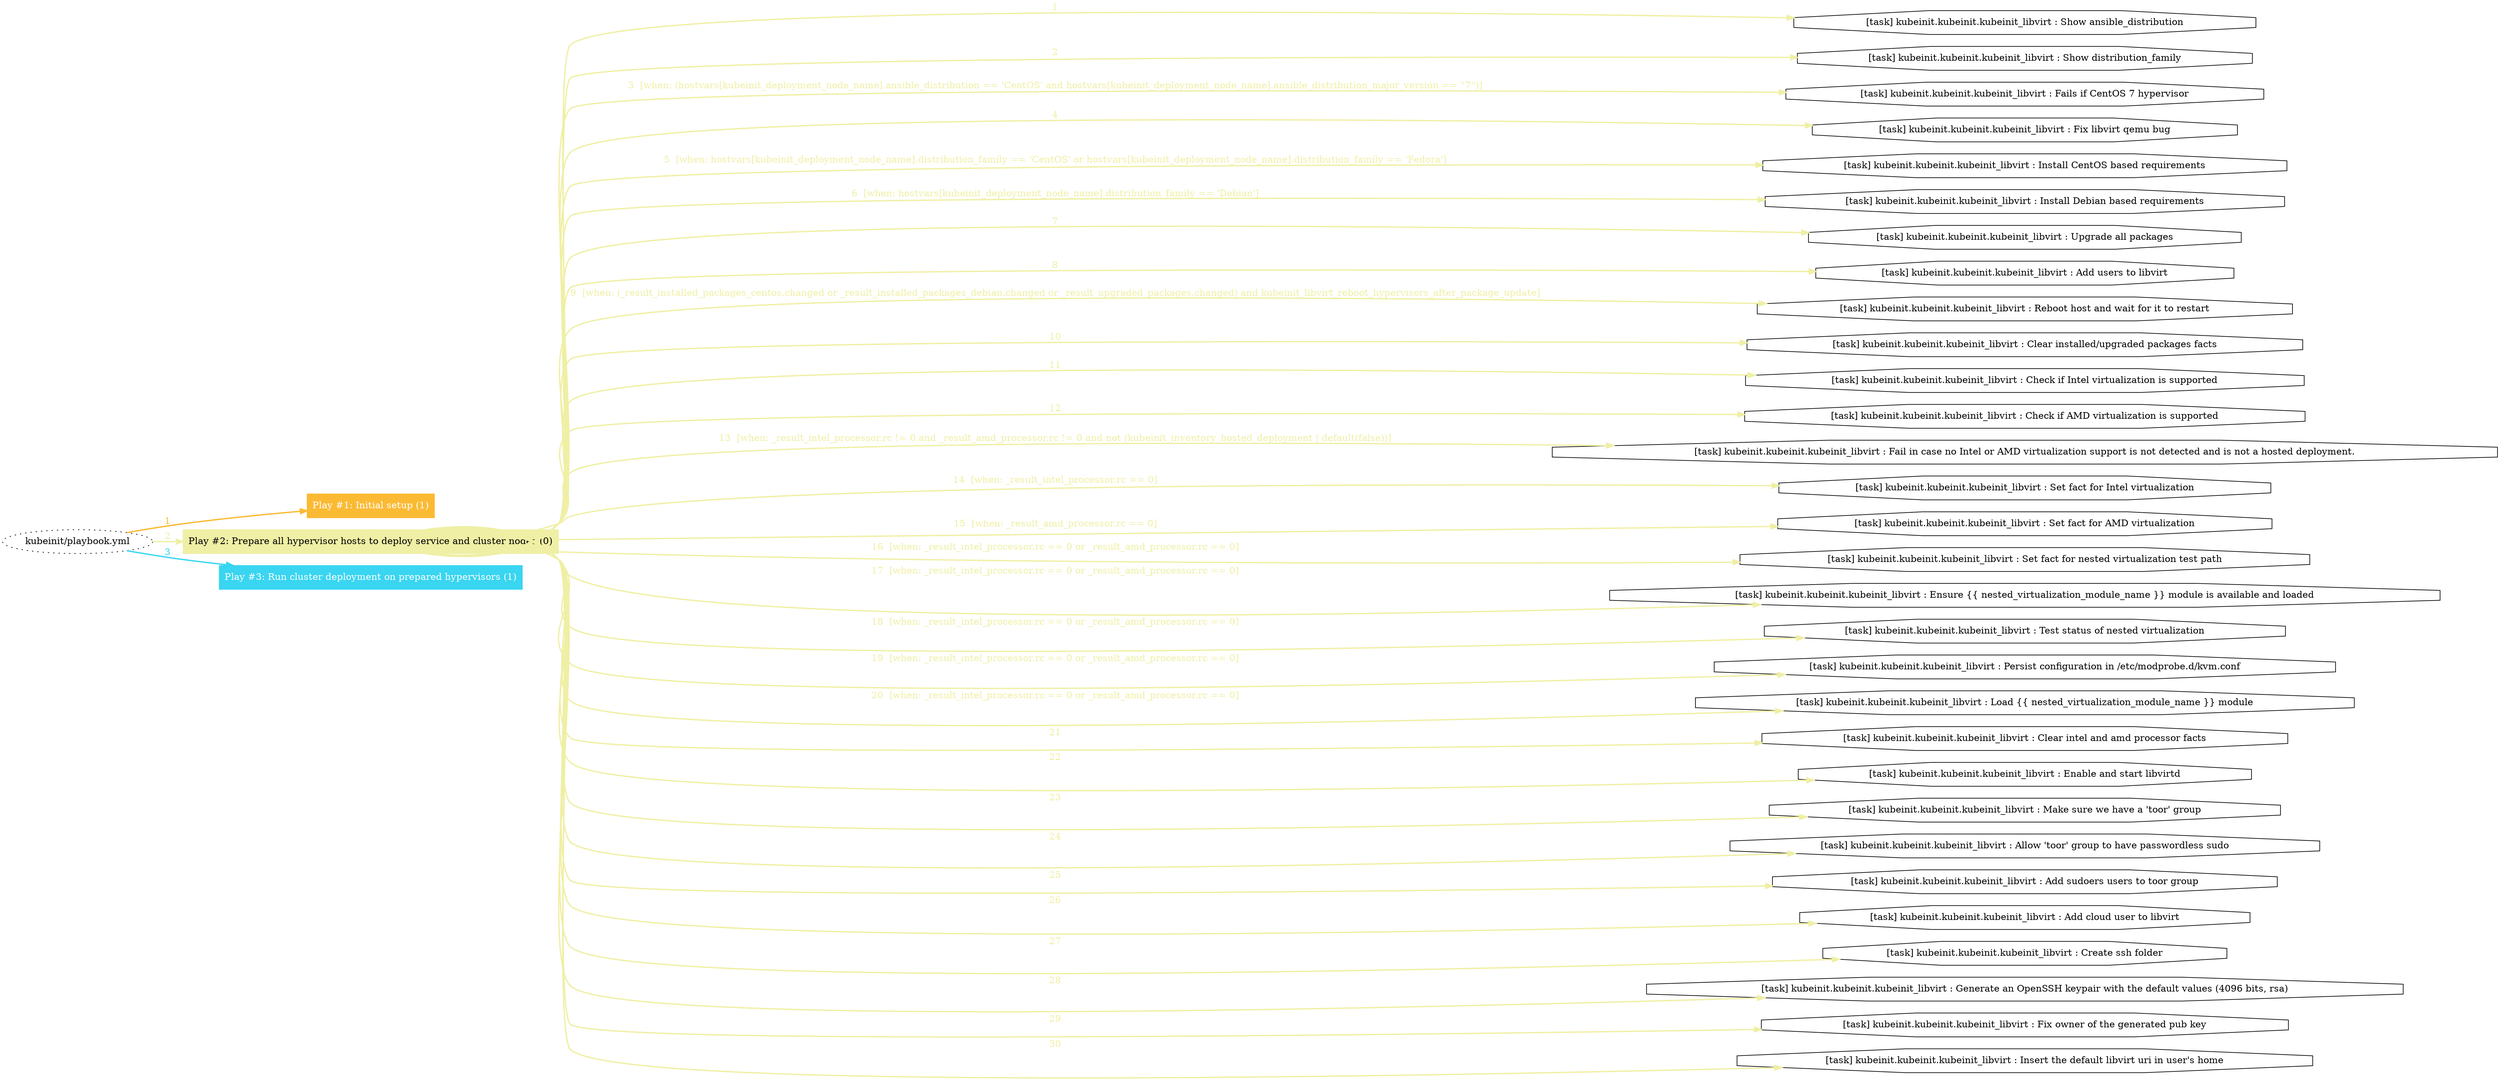 digraph "kubeinit/playbook.yml "{
	graph [concentrate=true ordering=in rankdir=LR ratio=fill]
	edge [esep=5 sep=10]
	"kubeinit/playbook.yml" [id=root_node style=dotted]
	subgraph "Play #1: Initial setup (1) "{
		"Play #1: Initial setup (1)" [color="#fbba34" fontcolor="#ffffff" id="play_5b47ab1e-8682-49b5-b578-3c15fc0ba3d2" shape=box style=filled tooltip=localhost]
		"kubeinit/playbook.yml" -> "Play #1: Initial setup (1)" [label=1 color="#fbba34" fontcolor="#fbba34" id="edge_c70d0d8c-6623-4912-b005-7eb5c59b0c84" style=bold]
	}
	subgraph "Play #2: Prepare all hypervisor hosts to deploy service and cluster nodes (0) "{
		"Play #2: Prepare all hypervisor hosts to deploy service and cluster nodes (0)" [color="#efefa5" fontcolor="#000000" id="play_fea3878f-073e-4fda-be82-2e098aa06c3e" shape=box style=filled tooltip=""]
		"kubeinit/playbook.yml" -> "Play #2: Prepare all hypervisor hosts to deploy service and cluster nodes (0)" [label=2 color="#efefa5" fontcolor="#efefa5" id="edge_5487587e-c949-4146-9d77-11965f5449f9" style=bold]
		"task_0d4617ae-9927-4ebb-b72f-1ffc30b8e2f7" [label="[task] kubeinit.kubeinit.kubeinit_libvirt : Show ansible_distribution" id="task_0d4617ae-9927-4ebb-b72f-1ffc30b8e2f7" shape=octagon tooltip="[task] kubeinit.kubeinit.kubeinit_libvirt : Show ansible_distribution"]
		"Play #2: Prepare all hypervisor hosts to deploy service and cluster nodes (0)" -> "task_0d4617ae-9927-4ebb-b72f-1ffc30b8e2f7" [label=1 color="#efefa5" fontcolor="#efefa5" id="edge_da8fc99f-94ef-4844-91a7-8ec71e2f5db5" style=bold]
		"task_153efb3c-ddac-46b0-ada5-3d5767c2f6d2" [label="[task] kubeinit.kubeinit.kubeinit_libvirt : Show distribution_family" id="task_153efb3c-ddac-46b0-ada5-3d5767c2f6d2" shape=octagon tooltip="[task] kubeinit.kubeinit.kubeinit_libvirt : Show distribution_family"]
		"Play #2: Prepare all hypervisor hosts to deploy service and cluster nodes (0)" -> "task_153efb3c-ddac-46b0-ada5-3d5767c2f6d2" [label=2 color="#efefa5" fontcolor="#efefa5" id="edge_35054f12-cd4a-45dd-8fd4-abe690460a5a" style=bold]
		"task_d11df055-5bdb-4604-aac4-3342b871bb4e" [label="[task] kubeinit.kubeinit.kubeinit_libvirt : Fails if CentOS 7 hypervisor" id="task_d11df055-5bdb-4604-aac4-3342b871bb4e" shape=octagon tooltip="[task] kubeinit.kubeinit.kubeinit_libvirt : Fails if CentOS 7 hypervisor"]
		"Play #2: Prepare all hypervisor hosts to deploy service and cluster nodes (0)" -> "task_d11df055-5bdb-4604-aac4-3342b871bb4e" [label="3  [when: (hostvars[kubeinit_deployment_node_name].ansible_distribution == 'CentOS' and hostvars[kubeinit_deployment_node_name].ansible_distribution_major_version == \"7\")]" color="#efefa5" fontcolor="#efefa5" id="edge_fb46759f-bce2-4e29-898b-0429a271310c" style=bold]
		"task_a966b340-606c-4f33-8c73-97d04ebfeab0" [label="[task] kubeinit.kubeinit.kubeinit_libvirt : Fix libvirt qemu bug" id="task_a966b340-606c-4f33-8c73-97d04ebfeab0" shape=octagon tooltip="[task] kubeinit.kubeinit.kubeinit_libvirt : Fix libvirt qemu bug"]
		"Play #2: Prepare all hypervisor hosts to deploy service and cluster nodes (0)" -> "task_a966b340-606c-4f33-8c73-97d04ebfeab0" [label=4 color="#efefa5" fontcolor="#efefa5" id="edge_c2613be8-8f10-4c70-ba38-a150b6eaa01c" style=bold]
		"task_944b3361-6b4e-4dd9-b6af-703f9868a0c6" [label="[task] kubeinit.kubeinit.kubeinit_libvirt : Install CentOS based requirements" id="task_944b3361-6b4e-4dd9-b6af-703f9868a0c6" shape=octagon tooltip="[task] kubeinit.kubeinit.kubeinit_libvirt : Install CentOS based requirements"]
		"Play #2: Prepare all hypervisor hosts to deploy service and cluster nodes (0)" -> "task_944b3361-6b4e-4dd9-b6af-703f9868a0c6" [label="5  [when: hostvars[kubeinit_deployment_node_name].distribution_family == 'CentOS' or hostvars[kubeinit_deployment_node_name].distribution_family == 'Fedora']" color="#efefa5" fontcolor="#efefa5" id="edge_acde49ba-a4c8-49e4-a2b5-bd5f38f2bbcd" style=bold]
		"task_922eca04-bf35-4e36-a7f6-2be41586ae0e" [label="[task] kubeinit.kubeinit.kubeinit_libvirt : Install Debian based requirements" id="task_922eca04-bf35-4e36-a7f6-2be41586ae0e" shape=octagon tooltip="[task] kubeinit.kubeinit.kubeinit_libvirt : Install Debian based requirements"]
		"Play #2: Prepare all hypervisor hosts to deploy service and cluster nodes (0)" -> "task_922eca04-bf35-4e36-a7f6-2be41586ae0e" [label="6  [when: hostvars[kubeinit_deployment_node_name].distribution_family == 'Debian']" color="#efefa5" fontcolor="#efefa5" id="edge_3b33bb34-9c02-4cd2-be3d-2b2df1fdfa56" style=bold]
		"task_9c64799d-2b5c-424b-89d8-91467feba832" [label="[task] kubeinit.kubeinit.kubeinit_libvirt : Upgrade all packages" id="task_9c64799d-2b5c-424b-89d8-91467feba832" shape=octagon tooltip="[task] kubeinit.kubeinit.kubeinit_libvirt : Upgrade all packages"]
		"Play #2: Prepare all hypervisor hosts to deploy service and cluster nodes (0)" -> "task_9c64799d-2b5c-424b-89d8-91467feba832" [label=7 color="#efefa5" fontcolor="#efefa5" id="edge_69957ecc-1ef8-4ab2-ba0d-0d6e458a5f49" style=bold]
		"task_207d8f91-3b98-4b98-9946-851e6f3c7fe9" [label="[task] kubeinit.kubeinit.kubeinit_libvirt : Add users to libvirt" id="task_207d8f91-3b98-4b98-9946-851e6f3c7fe9" shape=octagon tooltip="[task] kubeinit.kubeinit.kubeinit_libvirt : Add users to libvirt"]
		"Play #2: Prepare all hypervisor hosts to deploy service and cluster nodes (0)" -> "task_207d8f91-3b98-4b98-9946-851e6f3c7fe9" [label=8 color="#efefa5" fontcolor="#efefa5" id="edge_3e393c57-14a2-4865-8695-450bc59bb8da" style=bold]
		"task_4c19dd59-f895-42e3-8957-2c5096718df7" [label="[task] kubeinit.kubeinit.kubeinit_libvirt : Reboot host and wait for it to restart" id="task_4c19dd59-f895-42e3-8957-2c5096718df7" shape=octagon tooltip="[task] kubeinit.kubeinit.kubeinit_libvirt : Reboot host and wait for it to restart"]
		"Play #2: Prepare all hypervisor hosts to deploy service and cluster nodes (0)" -> "task_4c19dd59-f895-42e3-8957-2c5096718df7" [label="9  [when: (_result_installed_packages_centos.changed or _result_installed_packages_debian.changed or _result_upgraded_packages.changed) and kubeinit_libvirt_reboot_hypervisors_after_package_update]" color="#efefa5" fontcolor="#efefa5" id="edge_15264ee1-4dcd-40ea-a70b-ba8893b1958a" style=bold]
		"task_169f0a83-6746-45e9-8710-fa682f724f5e" [label="[task] kubeinit.kubeinit.kubeinit_libvirt : Clear installed/upgraded packages facts" id="task_169f0a83-6746-45e9-8710-fa682f724f5e" shape=octagon tooltip="[task] kubeinit.kubeinit.kubeinit_libvirt : Clear installed/upgraded packages facts"]
		"Play #2: Prepare all hypervisor hosts to deploy service and cluster nodes (0)" -> "task_169f0a83-6746-45e9-8710-fa682f724f5e" [label=10 color="#efefa5" fontcolor="#efefa5" id="edge_5e845152-f6cd-4187-8097-2fa55ab893c7" style=bold]
		"task_4770d299-24ec-4c60-98d0-19de7d4de89f" [label="[task] kubeinit.kubeinit.kubeinit_libvirt : Check if Intel virtualization is supported" id="task_4770d299-24ec-4c60-98d0-19de7d4de89f" shape=octagon tooltip="[task] kubeinit.kubeinit.kubeinit_libvirt : Check if Intel virtualization is supported"]
		"Play #2: Prepare all hypervisor hosts to deploy service and cluster nodes (0)" -> "task_4770d299-24ec-4c60-98d0-19de7d4de89f" [label=11 color="#efefa5" fontcolor="#efefa5" id="edge_3add9139-1fec-4b24-a270-ff96a99dbde9" style=bold]
		"task_2c9a940f-65bd-4285-8797-7e5f7e70268e" [label="[task] kubeinit.kubeinit.kubeinit_libvirt : Check if AMD virtualization is supported" id="task_2c9a940f-65bd-4285-8797-7e5f7e70268e" shape=octagon tooltip="[task] kubeinit.kubeinit.kubeinit_libvirt : Check if AMD virtualization is supported"]
		"Play #2: Prepare all hypervisor hosts to deploy service and cluster nodes (0)" -> "task_2c9a940f-65bd-4285-8797-7e5f7e70268e" [label=12 color="#efefa5" fontcolor="#efefa5" id="edge_2becf767-46d8-471f-9a66-01f3a417bdd4" style=bold]
		"task_9d2e0870-f283-41ce-985b-246da8e36daa" [label="[task] kubeinit.kubeinit.kubeinit_libvirt : Fail in case no Intel or AMD virtualization support is not detected and is not a hosted deployment." id="task_9d2e0870-f283-41ce-985b-246da8e36daa" shape=octagon tooltip="[task] kubeinit.kubeinit.kubeinit_libvirt : Fail in case no Intel or AMD virtualization support is not detected and is not a hosted deployment."]
		"Play #2: Prepare all hypervisor hosts to deploy service and cluster nodes (0)" -> "task_9d2e0870-f283-41ce-985b-246da8e36daa" [label="13  [when: _result_intel_processor.rc != 0 and _result_amd_processor.rc != 0 and not (kubeinit_inventory_hosted_deployment | default(false))]" color="#efefa5" fontcolor="#efefa5" id="edge_15b6b1cd-79b6-45f8-8f56-51fab8e98335" style=bold]
		"task_35fab6c2-e5e6-47fe-aee1-e23b8a320bce" [label="[task] kubeinit.kubeinit.kubeinit_libvirt : Set fact for Intel virtualization" id="task_35fab6c2-e5e6-47fe-aee1-e23b8a320bce" shape=octagon tooltip="[task] kubeinit.kubeinit.kubeinit_libvirt : Set fact for Intel virtualization"]
		"Play #2: Prepare all hypervisor hosts to deploy service and cluster nodes (0)" -> "task_35fab6c2-e5e6-47fe-aee1-e23b8a320bce" [label="14  [when: _result_intel_processor.rc == 0]" color="#efefa5" fontcolor="#efefa5" id="edge_858e754e-931c-4fcd-94e0-3c70ca054dbb" style=bold]
		"task_ca1a6767-191d-4a22-adfd-cd6b8be4c6a2" [label="[task] kubeinit.kubeinit.kubeinit_libvirt : Set fact for AMD virtualization" id="task_ca1a6767-191d-4a22-adfd-cd6b8be4c6a2" shape=octagon tooltip="[task] kubeinit.kubeinit.kubeinit_libvirt : Set fact for AMD virtualization"]
		"Play #2: Prepare all hypervisor hosts to deploy service and cluster nodes (0)" -> "task_ca1a6767-191d-4a22-adfd-cd6b8be4c6a2" [label="15  [when: _result_amd_processor.rc == 0]" color="#efefa5" fontcolor="#efefa5" id="edge_44268231-e878-4a85-91f7-3ea03d6d69ba" style=bold]
		"task_e1ccf137-ce80-4282-9390-2b42f542fba5" [label="[task] kubeinit.kubeinit.kubeinit_libvirt : Set fact for nested virtualization test path" id="task_e1ccf137-ce80-4282-9390-2b42f542fba5" shape=octagon tooltip="[task] kubeinit.kubeinit.kubeinit_libvirt : Set fact for nested virtualization test path"]
		"Play #2: Prepare all hypervisor hosts to deploy service and cluster nodes (0)" -> "task_e1ccf137-ce80-4282-9390-2b42f542fba5" [label="16  [when: _result_intel_processor.rc == 0 or _result_amd_processor.rc == 0]" color="#efefa5" fontcolor="#efefa5" id="edge_252e369d-39c5-43b8-8ad0-5a3463be19c2" style=bold]
		"task_281ef457-c24b-4b9e-9346-59c1eeab01c7" [label="[task] kubeinit.kubeinit.kubeinit_libvirt : Ensure {{ nested_virtualization_module_name }} module is available and loaded" id="task_281ef457-c24b-4b9e-9346-59c1eeab01c7" shape=octagon tooltip="[task] kubeinit.kubeinit.kubeinit_libvirt : Ensure {{ nested_virtualization_module_name }} module is available and loaded"]
		"Play #2: Prepare all hypervisor hosts to deploy service and cluster nodes (0)" -> "task_281ef457-c24b-4b9e-9346-59c1eeab01c7" [label="17  [when: _result_intel_processor.rc == 0 or _result_amd_processor.rc == 0]" color="#efefa5" fontcolor="#efefa5" id="edge_b5c2b80e-35c7-4f79-9a50-dbbae08c3020" style=bold]
		"task_b479db48-34d1-4916-93db-1d9c0e146767" [label="[task] kubeinit.kubeinit.kubeinit_libvirt : Test status of nested virtualization" id="task_b479db48-34d1-4916-93db-1d9c0e146767" shape=octagon tooltip="[task] kubeinit.kubeinit.kubeinit_libvirt : Test status of nested virtualization"]
		"Play #2: Prepare all hypervisor hosts to deploy service and cluster nodes (0)" -> "task_b479db48-34d1-4916-93db-1d9c0e146767" [label="18  [when: _result_intel_processor.rc == 0 or _result_amd_processor.rc == 0]" color="#efefa5" fontcolor="#efefa5" id="edge_84024945-b6bf-4e35-84c6-c2b6801d4062" style=bold]
		"task_644a5019-6fdc-4209-bc9d-689aee705342" [label="[task] kubeinit.kubeinit.kubeinit_libvirt : Persist configuration in /etc/modprobe.d/kvm.conf" id="task_644a5019-6fdc-4209-bc9d-689aee705342" shape=octagon tooltip="[task] kubeinit.kubeinit.kubeinit_libvirt : Persist configuration in /etc/modprobe.d/kvm.conf"]
		"Play #2: Prepare all hypervisor hosts to deploy service and cluster nodes (0)" -> "task_644a5019-6fdc-4209-bc9d-689aee705342" [label="19  [when: _result_intel_processor.rc == 0 or _result_amd_processor.rc == 0]" color="#efefa5" fontcolor="#efefa5" id="edge_bb8d16e0-1e44-4fc3-b9d6-523a61717c1a" style=bold]
		"task_807c9e67-6788-45f0-be03-f4a6dd8fc598" [label="[task] kubeinit.kubeinit.kubeinit_libvirt : Load {{ nested_virtualization_module_name }} module" id="task_807c9e67-6788-45f0-be03-f4a6dd8fc598" shape=octagon tooltip="[task] kubeinit.kubeinit.kubeinit_libvirt : Load {{ nested_virtualization_module_name }} module"]
		"Play #2: Prepare all hypervisor hosts to deploy service and cluster nodes (0)" -> "task_807c9e67-6788-45f0-be03-f4a6dd8fc598" [label="20  [when: _result_intel_processor.rc == 0 or _result_amd_processor.rc == 0]" color="#efefa5" fontcolor="#efefa5" id="edge_ed1dbac8-3864-4c9c-b791-e3fc3e26087f" style=bold]
		"task_c470fd31-daa0-48b9-96fd-bf2da80750c3" [label="[task] kubeinit.kubeinit.kubeinit_libvirt : Clear intel and amd processor facts" id="task_c470fd31-daa0-48b9-96fd-bf2da80750c3" shape=octagon tooltip="[task] kubeinit.kubeinit.kubeinit_libvirt : Clear intel and amd processor facts"]
		"Play #2: Prepare all hypervisor hosts to deploy service and cluster nodes (0)" -> "task_c470fd31-daa0-48b9-96fd-bf2da80750c3" [label=21 color="#efefa5" fontcolor="#efefa5" id="edge_d230e08e-1f16-48c6-82bc-8b533d7013a2" style=bold]
		"task_e3877650-5e96-437e-8e7e-d0859095fe31" [label="[task] kubeinit.kubeinit.kubeinit_libvirt : Enable and start libvirtd" id="task_e3877650-5e96-437e-8e7e-d0859095fe31" shape=octagon tooltip="[task] kubeinit.kubeinit.kubeinit_libvirt : Enable and start libvirtd"]
		"Play #2: Prepare all hypervisor hosts to deploy service and cluster nodes (0)" -> "task_e3877650-5e96-437e-8e7e-d0859095fe31" [label=22 color="#efefa5" fontcolor="#efefa5" id="edge_31efeecc-92f9-45c1-be18-0aa9073b163e" style=bold]
		"task_d37aca70-2246-48b8-a0e5-1b245f208e49" [label="[task] kubeinit.kubeinit.kubeinit_libvirt : Make sure we have a 'toor' group" id="task_d37aca70-2246-48b8-a0e5-1b245f208e49" shape=octagon tooltip="[task] kubeinit.kubeinit.kubeinit_libvirt : Make sure we have a 'toor' group"]
		"Play #2: Prepare all hypervisor hosts to deploy service and cluster nodes (0)" -> "task_d37aca70-2246-48b8-a0e5-1b245f208e49" [label=23 color="#efefa5" fontcolor="#efefa5" id="edge_a733f7af-fd64-468d-a7b3-fb077a6f3e90" style=bold]
		"task_e1f3e3f1-df8d-4f26-a356-73a44c918c2f" [label="[task] kubeinit.kubeinit.kubeinit_libvirt : Allow 'toor' group to have passwordless sudo" id="task_e1f3e3f1-df8d-4f26-a356-73a44c918c2f" shape=octagon tooltip="[task] kubeinit.kubeinit.kubeinit_libvirt : Allow 'toor' group to have passwordless sudo"]
		"Play #2: Prepare all hypervisor hosts to deploy service and cluster nodes (0)" -> "task_e1f3e3f1-df8d-4f26-a356-73a44c918c2f" [label=24 color="#efefa5" fontcolor="#efefa5" id="edge_b1ec9764-7da9-480e-a2fb-bd9bac74c58b" style=bold]
		"task_536f3e03-75d9-49aa-bf74-f61cad9bc9c6" [label="[task] kubeinit.kubeinit.kubeinit_libvirt : Add sudoers users to toor group" id="task_536f3e03-75d9-49aa-bf74-f61cad9bc9c6" shape=octagon tooltip="[task] kubeinit.kubeinit.kubeinit_libvirt : Add sudoers users to toor group"]
		"Play #2: Prepare all hypervisor hosts to deploy service and cluster nodes (0)" -> "task_536f3e03-75d9-49aa-bf74-f61cad9bc9c6" [label=25 color="#efefa5" fontcolor="#efefa5" id="edge_e6ad7ee3-e6cf-4ea9-9a29-81392c0336cc" style=bold]
		"task_785594ff-0284-47aa-87fb-46538808e071" [label="[task] kubeinit.kubeinit.kubeinit_libvirt : Add cloud user to libvirt" id="task_785594ff-0284-47aa-87fb-46538808e071" shape=octagon tooltip="[task] kubeinit.kubeinit.kubeinit_libvirt : Add cloud user to libvirt"]
		"Play #2: Prepare all hypervisor hosts to deploy service and cluster nodes (0)" -> "task_785594ff-0284-47aa-87fb-46538808e071" [label=26 color="#efefa5" fontcolor="#efefa5" id="edge_71810a43-7870-412d-9173-88cdbe8dc022" style=bold]
		"task_69438762-6ee1-4096-af60-1e0484f3ec41" [label="[task] kubeinit.kubeinit.kubeinit_libvirt : Create ssh folder" id="task_69438762-6ee1-4096-af60-1e0484f3ec41" shape=octagon tooltip="[task] kubeinit.kubeinit.kubeinit_libvirt : Create ssh folder"]
		"Play #2: Prepare all hypervisor hosts to deploy service and cluster nodes (0)" -> "task_69438762-6ee1-4096-af60-1e0484f3ec41" [label=27 color="#efefa5" fontcolor="#efefa5" id="edge_425aef0d-d48a-4a52-95d8-301ca2c0e7d8" style=bold]
		"task_a05ccadc-0415-47a0-9d54-afb54e0481a1" [label="[task] kubeinit.kubeinit.kubeinit_libvirt : Generate an OpenSSH keypair with the default values (4096 bits, rsa)" id="task_a05ccadc-0415-47a0-9d54-afb54e0481a1" shape=octagon tooltip="[task] kubeinit.kubeinit.kubeinit_libvirt : Generate an OpenSSH keypair with the default values (4096 bits, rsa)"]
		"Play #2: Prepare all hypervisor hosts to deploy service and cluster nodes (0)" -> "task_a05ccadc-0415-47a0-9d54-afb54e0481a1" [label=28 color="#efefa5" fontcolor="#efefa5" id="edge_4b80fb25-9fe4-46ed-bb77-c218e0448a39" style=bold]
		"task_02f28e93-d834-423e-942a-2205393d6bf7" [label="[task] kubeinit.kubeinit.kubeinit_libvirt : Fix owner of the generated pub key" id="task_02f28e93-d834-423e-942a-2205393d6bf7" shape=octagon tooltip="[task] kubeinit.kubeinit.kubeinit_libvirt : Fix owner of the generated pub key"]
		"Play #2: Prepare all hypervisor hosts to deploy service and cluster nodes (0)" -> "task_02f28e93-d834-423e-942a-2205393d6bf7" [label=29 color="#efefa5" fontcolor="#efefa5" id="edge_271eac81-e8df-4d77-a3a2-e1390ad29cce" style=bold]
		"task_baf3ca77-9000-4add-872c-98e9d7dcdba6" [label="[task] kubeinit.kubeinit.kubeinit_libvirt : Insert the default libvirt uri in user's home" id="task_baf3ca77-9000-4add-872c-98e9d7dcdba6" shape=octagon tooltip="[task] kubeinit.kubeinit.kubeinit_libvirt : Insert the default libvirt uri in user's home"]
		"Play #2: Prepare all hypervisor hosts to deploy service and cluster nodes (0)" -> "task_baf3ca77-9000-4add-872c-98e9d7dcdba6" [label=30 color="#efefa5" fontcolor="#efefa5" id="edge_c7f9115b-68af-495f-b815-ed7134b6a996" style=bold]
	}
	subgraph "Play #3: Run cluster deployment on prepared hypervisors (1) "{
		"Play #3: Run cluster deployment on prepared hypervisors (1)" [color="#39d5f1" fontcolor="#ffffff" id="play_e6d7c068-ca99-4f27-a863-483e5e89999b" shape=box style=filled tooltip=localhost]
		"kubeinit/playbook.yml" -> "Play #3: Run cluster deployment on prepared hypervisors (1)" [label=3 color="#39d5f1" fontcolor="#39d5f1" id="edge_33d4397a-96ea-420b-bd03-8720e9a2e177" style=bold]
	}
}
